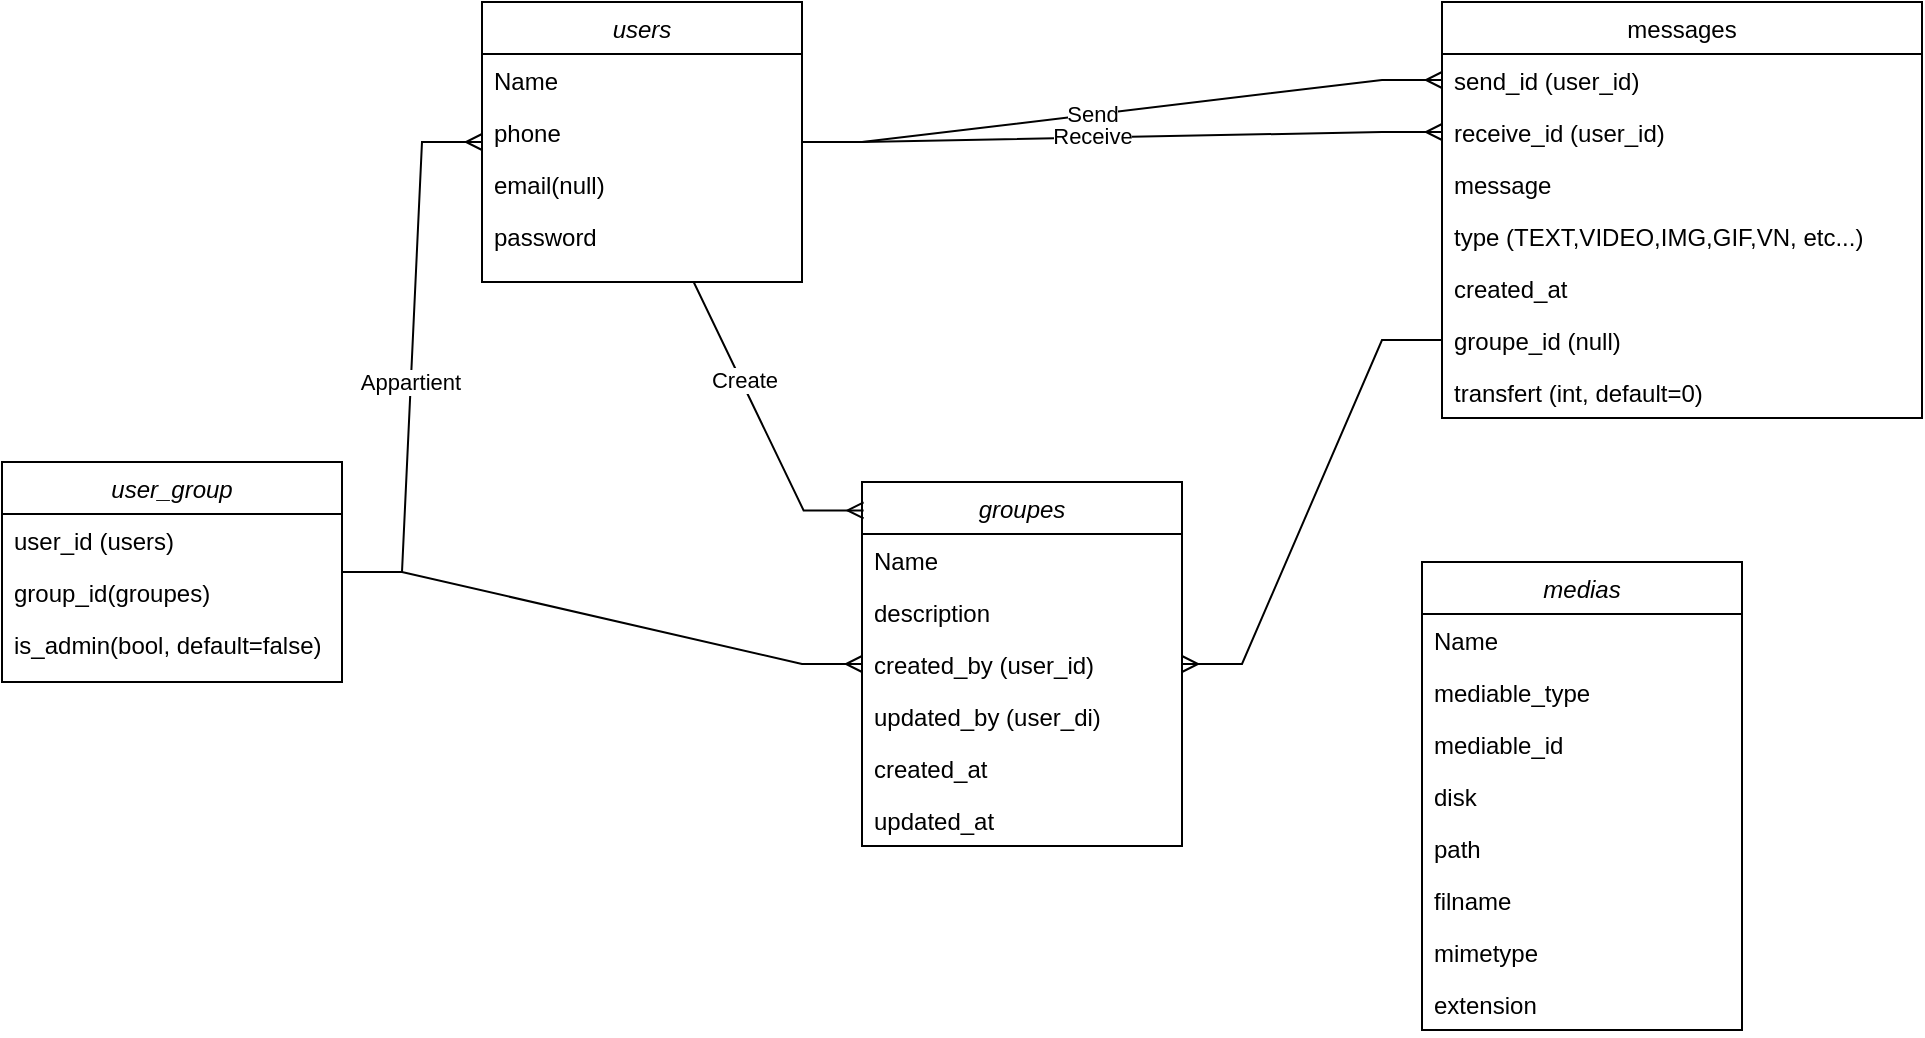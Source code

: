 <mxfile version="26.1.1">
  <diagram id="C5RBs43oDa-KdzZeNtuy" name="Page-1">
    <mxGraphModel dx="1498" dy="828" grid="1" gridSize="10" guides="1" tooltips="1" connect="1" arrows="1" fold="1" page="0" pageScale="1" pageWidth="827" pageHeight="1169" math="0" shadow="0">
      <root>
        <mxCell id="WIyWlLk6GJQsqaUBKTNV-0" />
        <mxCell id="WIyWlLk6GJQsqaUBKTNV-1" parent="WIyWlLk6GJQsqaUBKTNV-0" />
        <mxCell id="zkfFHV4jXpPFQw0GAbJ--0" value="users" style="swimlane;fontStyle=2;align=center;verticalAlign=top;childLayout=stackLayout;horizontal=1;startSize=26;horizontalStack=0;resizeParent=1;resizeLast=0;collapsible=1;marginBottom=0;rounded=0;shadow=0;strokeWidth=1;" parent="WIyWlLk6GJQsqaUBKTNV-1" vertex="1">
          <mxGeometry y="70" width="160" height="140" as="geometry">
            <mxRectangle x="230" y="140" width="160" height="26" as="alternateBounds" />
          </mxGeometry>
        </mxCell>
        <mxCell id="zkfFHV4jXpPFQw0GAbJ--1" value="Name" style="text;align=left;verticalAlign=top;spacingLeft=4;spacingRight=4;overflow=hidden;rotatable=0;points=[[0,0.5],[1,0.5]];portConstraint=eastwest;" parent="zkfFHV4jXpPFQw0GAbJ--0" vertex="1">
          <mxGeometry y="26" width="160" height="26" as="geometry" />
        </mxCell>
        <mxCell id="zkfFHV4jXpPFQw0GAbJ--2" value="phone" style="text;align=left;verticalAlign=top;spacingLeft=4;spacingRight=4;overflow=hidden;rotatable=0;points=[[0,0.5],[1,0.5]];portConstraint=eastwest;rounded=0;shadow=0;html=0;" parent="zkfFHV4jXpPFQw0GAbJ--0" vertex="1">
          <mxGeometry y="52" width="160" height="26" as="geometry" />
        </mxCell>
        <mxCell id="zkfFHV4jXpPFQw0GAbJ--3" value="email(null)" style="text;align=left;verticalAlign=top;spacingLeft=4;spacingRight=4;overflow=hidden;rotatable=0;points=[[0,0.5],[1,0.5]];portConstraint=eastwest;rounded=0;shadow=0;html=0;" parent="zkfFHV4jXpPFQw0GAbJ--0" vertex="1">
          <mxGeometry y="78" width="160" height="26" as="geometry" />
        </mxCell>
        <mxCell id="Cd3bP0gYWtYcFk1qH_um-0" value="password" style="text;align=left;verticalAlign=top;spacingLeft=4;spacingRight=4;overflow=hidden;rotatable=0;points=[[0,0.5],[1,0.5]];portConstraint=eastwest;rounded=0;shadow=0;html=0;" parent="zkfFHV4jXpPFQw0GAbJ--0" vertex="1">
          <mxGeometry y="104" width="160" height="26" as="geometry" />
        </mxCell>
        <mxCell id="zkfFHV4jXpPFQw0GAbJ--17" value="messages" style="swimlane;fontStyle=0;align=center;verticalAlign=top;childLayout=stackLayout;horizontal=1;startSize=26;horizontalStack=0;resizeParent=1;resizeLast=0;collapsible=1;marginBottom=0;rounded=0;shadow=0;strokeWidth=1;" parent="WIyWlLk6GJQsqaUBKTNV-1" vertex="1">
          <mxGeometry x="480" y="70" width="240" height="208" as="geometry">
            <mxRectangle x="550" y="140" width="160" height="26" as="alternateBounds" />
          </mxGeometry>
        </mxCell>
        <mxCell id="zkfFHV4jXpPFQw0GAbJ--18" value="send_id (user_id)" style="text;align=left;verticalAlign=top;spacingLeft=4;spacingRight=4;overflow=hidden;rotatable=0;points=[[0,0.5],[1,0.5]];portConstraint=eastwest;" parent="zkfFHV4jXpPFQw0GAbJ--17" vertex="1">
          <mxGeometry y="26" width="240" height="26" as="geometry" />
        </mxCell>
        <mxCell id="zkfFHV4jXpPFQw0GAbJ--19" value="receive_id (user_id)" style="text;align=left;verticalAlign=top;spacingLeft=4;spacingRight=4;overflow=hidden;rotatable=0;points=[[0,0.5],[1,0.5]];portConstraint=eastwest;rounded=0;shadow=0;html=0;" parent="zkfFHV4jXpPFQw0GAbJ--17" vertex="1">
          <mxGeometry y="52" width="240" height="26" as="geometry" />
        </mxCell>
        <mxCell id="zkfFHV4jXpPFQw0GAbJ--20" value="message" style="text;align=left;verticalAlign=top;spacingLeft=4;spacingRight=4;overflow=hidden;rotatable=0;points=[[0,0.5],[1,0.5]];portConstraint=eastwest;rounded=0;shadow=0;html=0;" parent="zkfFHV4jXpPFQw0GAbJ--17" vertex="1">
          <mxGeometry y="78" width="240" height="26" as="geometry" />
        </mxCell>
        <mxCell id="zkfFHV4jXpPFQw0GAbJ--21" value="type (TEXT,VIDEO,IMG,GIF,VN, etc...)" style="text;align=left;verticalAlign=top;spacingLeft=4;spacingRight=4;overflow=hidden;rotatable=0;points=[[0,0.5],[1,0.5]];portConstraint=eastwest;rounded=0;shadow=0;html=0;" parent="zkfFHV4jXpPFQw0GAbJ--17" vertex="1">
          <mxGeometry y="104" width="240" height="26" as="geometry" />
        </mxCell>
        <mxCell id="zkfFHV4jXpPFQw0GAbJ--22" value="created_at" style="text;align=left;verticalAlign=top;spacingLeft=4;spacingRight=4;overflow=hidden;rotatable=0;points=[[0,0.5],[1,0.5]];portConstraint=eastwest;rounded=0;shadow=0;html=0;" parent="zkfFHV4jXpPFQw0GAbJ--17" vertex="1">
          <mxGeometry y="130" width="240" height="26" as="geometry" />
        </mxCell>
        <mxCell id="Cd3bP0gYWtYcFk1qH_um-2" value="groupe_id (null)" style="text;align=left;verticalAlign=top;spacingLeft=4;spacingRight=4;overflow=hidden;rotatable=0;points=[[0,0.5],[1,0.5]];portConstraint=eastwest;rounded=0;shadow=0;html=0;" parent="zkfFHV4jXpPFQw0GAbJ--17" vertex="1">
          <mxGeometry y="156" width="240" height="26" as="geometry" />
        </mxCell>
        <mxCell id="Cd3bP0gYWtYcFk1qH_um-8" value="transfert (int, default=0)" style="text;align=left;verticalAlign=top;spacingLeft=4;spacingRight=4;overflow=hidden;rotatable=0;points=[[0,0.5],[1,0.5]];portConstraint=eastwest;rounded=0;shadow=0;html=0;" parent="zkfFHV4jXpPFQw0GAbJ--17" vertex="1">
          <mxGeometry y="182" width="240" height="26" as="geometry" />
        </mxCell>
        <mxCell id="Cd3bP0gYWtYcFk1qH_um-3" value="" style="edgeStyle=entityRelationEdgeStyle;fontSize=12;html=1;endArrow=ERmany;rounded=0;" parent="WIyWlLk6GJQsqaUBKTNV-1" source="zkfFHV4jXpPFQw0GAbJ--0" target="zkfFHV4jXpPFQw0GAbJ--18" edge="1">
          <mxGeometry width="100" height="100" relative="1" as="geometry">
            <mxPoint x="170" y="530" as="sourcePoint" />
            <mxPoint x="270" y="430" as="targetPoint" />
          </mxGeometry>
        </mxCell>
        <mxCell id="Cd3bP0gYWtYcFk1qH_um-4" value="Send" style="edgeLabel;html=1;align=center;verticalAlign=middle;resizable=0;points=[];" parent="Cd3bP0gYWtYcFk1qH_um-3" vertex="1" connectable="0">
          <mxGeometry x="-0.093" y="1" relative="1" as="geometry">
            <mxPoint as="offset" />
          </mxGeometry>
        </mxCell>
        <mxCell id="Cd3bP0gYWtYcFk1qH_um-5" value="" style="edgeStyle=entityRelationEdgeStyle;fontSize=12;html=1;endArrow=ERmany;rounded=0;" parent="WIyWlLk6GJQsqaUBKTNV-1" source="zkfFHV4jXpPFQw0GAbJ--0" target="zkfFHV4jXpPFQw0GAbJ--19" edge="1">
          <mxGeometry width="100" height="100" relative="1" as="geometry">
            <mxPoint x="170" y="150" as="sourcePoint" />
            <mxPoint x="490" y="193" as="targetPoint" />
          </mxGeometry>
        </mxCell>
        <mxCell id="Cd3bP0gYWtYcFk1qH_um-6" value="Receive" style="edgeLabel;html=1;align=center;verticalAlign=middle;resizable=0;points=[];" parent="Cd3bP0gYWtYcFk1qH_um-5" vertex="1" connectable="0">
          <mxGeometry x="-0.093" y="1" relative="1" as="geometry">
            <mxPoint as="offset" />
          </mxGeometry>
        </mxCell>
        <mxCell id="Cd3bP0gYWtYcFk1qH_um-9" value="groupes" style="swimlane;fontStyle=2;align=center;verticalAlign=top;childLayout=stackLayout;horizontal=1;startSize=26;horizontalStack=0;resizeParent=1;resizeLast=0;collapsible=1;marginBottom=0;rounded=0;shadow=0;strokeWidth=1;" parent="WIyWlLk6GJQsqaUBKTNV-1" vertex="1">
          <mxGeometry x="190" y="310" width="160" height="182" as="geometry">
            <mxRectangle x="230" y="140" width="160" height="26" as="alternateBounds" />
          </mxGeometry>
        </mxCell>
        <mxCell id="Cd3bP0gYWtYcFk1qH_um-10" value="Name" style="text;align=left;verticalAlign=top;spacingLeft=4;spacingRight=4;overflow=hidden;rotatable=0;points=[[0,0.5],[1,0.5]];portConstraint=eastwest;" parent="Cd3bP0gYWtYcFk1qH_um-9" vertex="1">
          <mxGeometry y="26" width="160" height="26" as="geometry" />
        </mxCell>
        <mxCell id="Cd3bP0gYWtYcFk1qH_um-11" value="description" style="text;align=left;verticalAlign=top;spacingLeft=4;spacingRight=4;overflow=hidden;rotatable=0;points=[[0,0.5],[1,0.5]];portConstraint=eastwest;rounded=0;shadow=0;html=0;" parent="Cd3bP0gYWtYcFk1qH_um-9" vertex="1">
          <mxGeometry y="52" width="160" height="26" as="geometry" />
        </mxCell>
        <mxCell id="Cd3bP0gYWtYcFk1qH_um-12" value="created_by (user_id)" style="text;align=left;verticalAlign=top;spacingLeft=4;spacingRight=4;overflow=hidden;rotatable=0;points=[[0,0.5],[1,0.5]];portConstraint=eastwest;rounded=0;shadow=0;html=0;" parent="Cd3bP0gYWtYcFk1qH_um-9" vertex="1">
          <mxGeometry y="78" width="160" height="26" as="geometry" />
        </mxCell>
        <mxCell id="Cd3bP0gYWtYcFk1qH_um-13" value="updated_by (user_di)" style="text;align=left;verticalAlign=top;spacingLeft=4;spacingRight=4;overflow=hidden;rotatable=0;points=[[0,0.5],[1,0.5]];portConstraint=eastwest;rounded=0;shadow=0;html=0;" parent="Cd3bP0gYWtYcFk1qH_um-9" vertex="1">
          <mxGeometry y="104" width="160" height="26" as="geometry" />
        </mxCell>
        <mxCell id="Cd3bP0gYWtYcFk1qH_um-14" value="created_at" style="text;align=left;verticalAlign=top;spacingLeft=4;spacingRight=4;overflow=hidden;rotatable=0;points=[[0,0.5],[1,0.5]];portConstraint=eastwest;rounded=0;shadow=0;html=0;" parent="Cd3bP0gYWtYcFk1qH_um-9" vertex="1">
          <mxGeometry y="130" width="160" height="26" as="geometry" />
        </mxCell>
        <mxCell id="Cd3bP0gYWtYcFk1qH_um-15" value="updated_at" style="text;align=left;verticalAlign=top;spacingLeft=4;spacingRight=4;overflow=hidden;rotatable=0;points=[[0,0.5],[1,0.5]];portConstraint=eastwest;rounded=0;shadow=0;html=0;" parent="Cd3bP0gYWtYcFk1qH_um-9" vertex="1">
          <mxGeometry y="156" width="160" height="26" as="geometry" />
        </mxCell>
        <mxCell id="Cd3bP0gYWtYcFk1qH_um-16" value="" style="edgeStyle=entityRelationEdgeStyle;fontSize=12;html=1;endArrow=ERmany;rounded=0;exitX=0.5;exitY=1;exitDx=0;exitDy=0;entryX=0.005;entryY=0.078;entryDx=0;entryDy=0;entryPerimeter=0;" parent="WIyWlLk6GJQsqaUBKTNV-1" target="Cd3bP0gYWtYcFk1qH_um-9" edge="1">
          <mxGeometry width="100" height="100" relative="1" as="geometry">
            <mxPoint x="75.84" y="210" as="sourcePoint" />
            <mxPoint x="180.0" y="375.834" as="targetPoint" />
          </mxGeometry>
        </mxCell>
        <mxCell id="Cd3bP0gYWtYcFk1qH_um-17" value="Create" style="edgeLabel;html=1;align=center;verticalAlign=middle;resizable=0;points=[];" parent="Cd3bP0gYWtYcFk1qH_um-16" vertex="1" connectable="0">
          <mxGeometry x="-0.093" y="1" relative="1" as="geometry">
            <mxPoint as="offset" />
          </mxGeometry>
        </mxCell>
        <mxCell id="Cd3bP0gYWtYcFk1qH_um-18" value="user_group" style="swimlane;fontStyle=2;align=center;verticalAlign=top;childLayout=stackLayout;horizontal=1;startSize=26;horizontalStack=0;resizeParent=1;resizeLast=0;collapsible=1;marginBottom=0;rounded=0;shadow=0;strokeWidth=1;" parent="WIyWlLk6GJQsqaUBKTNV-1" vertex="1">
          <mxGeometry x="-240" y="300" width="170" height="110" as="geometry">
            <mxRectangle x="230" y="140" width="160" height="26" as="alternateBounds" />
          </mxGeometry>
        </mxCell>
        <mxCell id="Cd3bP0gYWtYcFk1qH_um-19" value="user_id (users)" style="text;align=left;verticalAlign=top;spacingLeft=4;spacingRight=4;overflow=hidden;rotatable=0;points=[[0,0.5],[1,0.5]];portConstraint=eastwest;" parent="Cd3bP0gYWtYcFk1qH_um-18" vertex="1">
          <mxGeometry y="26" width="170" height="26" as="geometry" />
        </mxCell>
        <mxCell id="Cd3bP0gYWtYcFk1qH_um-20" value="group_id(groupes)" style="text;align=left;verticalAlign=top;spacingLeft=4;spacingRight=4;overflow=hidden;rotatable=0;points=[[0,0.5],[1,0.5]];portConstraint=eastwest;rounded=0;shadow=0;html=0;" parent="Cd3bP0gYWtYcFk1qH_um-18" vertex="1">
          <mxGeometry y="52" width="170" height="26" as="geometry" />
        </mxCell>
        <mxCell id="Cd3bP0gYWtYcFk1qH_um-21" value="is_admin(bool, default=false)" style="text;align=left;verticalAlign=top;spacingLeft=4;spacingRight=4;overflow=hidden;rotatable=0;points=[[0,0.5],[1,0.5]];portConstraint=eastwest;rounded=0;shadow=0;html=0;" parent="Cd3bP0gYWtYcFk1qH_um-18" vertex="1">
          <mxGeometry y="78" width="170" height="26" as="geometry" />
        </mxCell>
        <mxCell id="Cd3bP0gYWtYcFk1qH_um-23" value="" style="edgeStyle=entityRelationEdgeStyle;fontSize=12;html=1;endArrow=ERmany;rounded=0;" parent="WIyWlLk6GJQsqaUBKTNV-1" source="Cd3bP0gYWtYcFk1qH_um-18" target="zkfFHV4jXpPFQw0GAbJ--0" edge="1">
          <mxGeometry width="100" height="100" relative="1" as="geometry">
            <mxPoint x="-180.0" y="113.08" as="sourcePoint" />
            <mxPoint x="-75.84" y="278.914" as="targetPoint" />
          </mxGeometry>
        </mxCell>
        <mxCell id="Cd3bP0gYWtYcFk1qH_um-24" value="Appartient" style="edgeLabel;html=1;align=center;verticalAlign=middle;resizable=0;points=[];" parent="Cd3bP0gYWtYcFk1qH_um-23" vertex="1" connectable="0">
          <mxGeometry x="-0.093" y="1" relative="1" as="geometry">
            <mxPoint as="offset" />
          </mxGeometry>
        </mxCell>
        <mxCell id="Cd3bP0gYWtYcFk1qH_um-25" value="" style="edgeStyle=entityRelationEdgeStyle;fontSize=12;html=1;endArrow=ERmany;rounded=0;" parent="WIyWlLk6GJQsqaUBKTNV-1" source="Cd3bP0gYWtYcFk1qH_um-18" target="Cd3bP0gYWtYcFk1qH_um-9" edge="1">
          <mxGeometry width="100" height="100" relative="1" as="geometry">
            <mxPoint x="-100" y="360" as="sourcePoint" />
            <mxPoint x="10" y="150" as="targetPoint" />
          </mxGeometry>
        </mxCell>
        <mxCell id="Patz49Sr16-MpF7L5qrM-0" value="" style="edgeStyle=entityRelationEdgeStyle;fontSize=12;html=1;endArrow=ERmany;rounded=0;" edge="1" parent="WIyWlLk6GJQsqaUBKTNV-1" source="Cd3bP0gYWtYcFk1qH_um-2" target="Cd3bP0gYWtYcFk1qH_um-9">
          <mxGeometry width="100" height="100" relative="1" as="geometry">
            <mxPoint x="-60" y="365" as="sourcePoint" />
            <mxPoint x="180" y="431" as="targetPoint" />
          </mxGeometry>
        </mxCell>
        <mxCell id="Patz49Sr16-MpF7L5qrM-1" value="medias" style="swimlane;fontStyle=2;align=center;verticalAlign=top;childLayout=stackLayout;horizontal=1;startSize=26;horizontalStack=0;resizeParent=1;resizeLast=0;collapsible=1;marginBottom=0;rounded=0;shadow=0;strokeWidth=1;" vertex="1" parent="WIyWlLk6GJQsqaUBKTNV-1">
          <mxGeometry x="470" y="350" width="160" height="234" as="geometry">
            <mxRectangle x="230" y="140" width="160" height="26" as="alternateBounds" />
          </mxGeometry>
        </mxCell>
        <mxCell id="Patz49Sr16-MpF7L5qrM-2" value="Name" style="text;align=left;verticalAlign=top;spacingLeft=4;spacingRight=4;overflow=hidden;rotatable=0;points=[[0,0.5],[1,0.5]];portConstraint=eastwest;" vertex="1" parent="Patz49Sr16-MpF7L5qrM-1">
          <mxGeometry y="26" width="160" height="26" as="geometry" />
        </mxCell>
        <mxCell id="Patz49Sr16-MpF7L5qrM-3" value="mediable_type" style="text;align=left;verticalAlign=top;spacingLeft=4;spacingRight=4;overflow=hidden;rotatable=0;points=[[0,0.5],[1,0.5]];portConstraint=eastwest;rounded=0;shadow=0;html=0;" vertex="1" parent="Patz49Sr16-MpF7L5qrM-1">
          <mxGeometry y="52" width="160" height="26" as="geometry" />
        </mxCell>
        <mxCell id="Patz49Sr16-MpF7L5qrM-4" value="mediable_id" style="text;align=left;verticalAlign=top;spacingLeft=4;spacingRight=4;overflow=hidden;rotatable=0;points=[[0,0.5],[1,0.5]];portConstraint=eastwest;rounded=0;shadow=0;html=0;" vertex="1" parent="Patz49Sr16-MpF7L5qrM-1">
          <mxGeometry y="78" width="160" height="26" as="geometry" />
        </mxCell>
        <mxCell id="Patz49Sr16-MpF7L5qrM-5" value="disk    " style="text;align=left;verticalAlign=top;spacingLeft=4;spacingRight=4;overflow=hidden;rotatable=0;points=[[0,0.5],[1,0.5]];portConstraint=eastwest;rounded=0;shadow=0;html=0;" vertex="1" parent="Patz49Sr16-MpF7L5qrM-1">
          <mxGeometry y="104" width="160" height="26" as="geometry" />
        </mxCell>
        <mxCell id="Patz49Sr16-MpF7L5qrM-6" value="path" style="text;align=left;verticalAlign=top;spacingLeft=4;spacingRight=4;overflow=hidden;rotatable=0;points=[[0,0.5],[1,0.5]];portConstraint=eastwest;rounded=0;shadow=0;html=0;" vertex="1" parent="Patz49Sr16-MpF7L5qrM-1">
          <mxGeometry y="130" width="160" height="26" as="geometry" />
        </mxCell>
        <mxCell id="Patz49Sr16-MpF7L5qrM-7" value="filname" style="text;align=left;verticalAlign=top;spacingLeft=4;spacingRight=4;overflow=hidden;rotatable=0;points=[[0,0.5],[1,0.5]];portConstraint=eastwest;rounded=0;shadow=0;html=0;" vertex="1" parent="Patz49Sr16-MpF7L5qrM-1">
          <mxGeometry y="156" width="160" height="26" as="geometry" />
        </mxCell>
        <mxCell id="Patz49Sr16-MpF7L5qrM-8" value="mimetype" style="text;align=left;verticalAlign=top;spacingLeft=4;spacingRight=4;overflow=hidden;rotatable=0;points=[[0,0.5],[1,0.5]];portConstraint=eastwest;rounded=0;shadow=0;html=0;" vertex="1" parent="Patz49Sr16-MpF7L5qrM-1">
          <mxGeometry y="182" width="160" height="26" as="geometry" />
        </mxCell>
        <mxCell id="Patz49Sr16-MpF7L5qrM-9" value="extension" style="text;align=left;verticalAlign=top;spacingLeft=4;spacingRight=4;overflow=hidden;rotatable=0;points=[[0,0.5],[1,0.5]];portConstraint=eastwest;rounded=0;shadow=0;html=0;" vertex="1" parent="Patz49Sr16-MpF7L5qrM-1">
          <mxGeometry y="208" width="160" height="26" as="geometry" />
        </mxCell>
      </root>
    </mxGraphModel>
  </diagram>
</mxfile>
